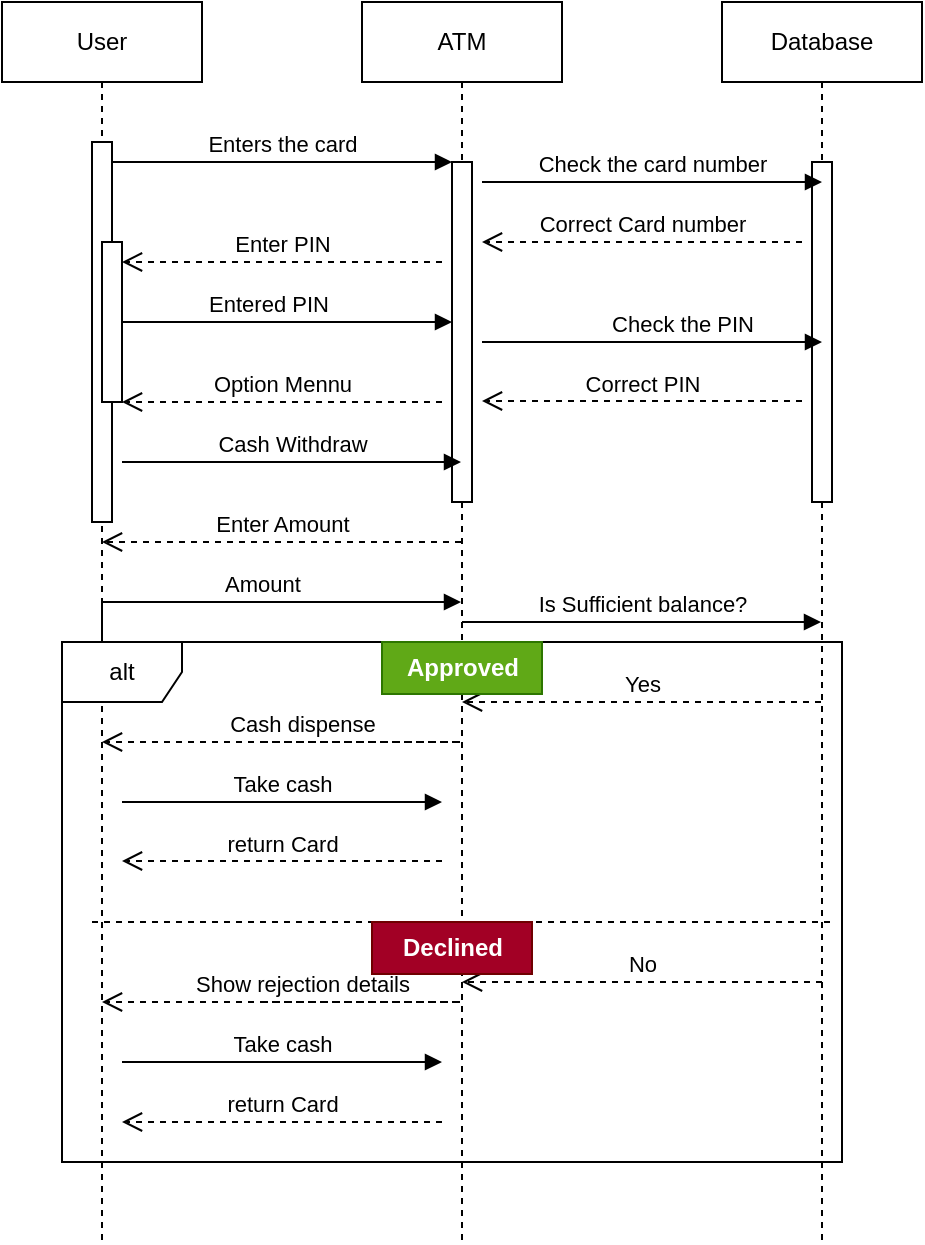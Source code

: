 <mxfile version="21.3.7" type="github">
  <diagram name="Page-1" id="2YBvvXClWsGukQMizWep">
    <mxGraphModel dx="880" dy="476" grid="1" gridSize="10" guides="1" tooltips="1" connect="1" arrows="1" fold="1" page="1" pageScale="1" pageWidth="850" pageHeight="1100" math="0" shadow="0">
      <root>
        <mxCell id="0" />
        <mxCell id="1" parent="0" />
        <mxCell id="aM9ryv3xv72pqoxQDRHE-1" value="User" style="shape=umlLifeline;perimeter=lifelinePerimeter;whiteSpace=wrap;html=1;container=0;dropTarget=0;collapsible=0;recursiveResize=0;outlineConnect=0;portConstraint=eastwest;newEdgeStyle={&quot;edgeStyle&quot;:&quot;elbowEdgeStyle&quot;,&quot;elbow&quot;:&quot;vertical&quot;,&quot;curved&quot;:0,&quot;rounded&quot;:0};" parent="1" vertex="1">
          <mxGeometry x="40" y="40" width="100" height="620" as="geometry" />
        </mxCell>
        <mxCell id="aM9ryv3xv72pqoxQDRHE-2" value="" style="html=1;points=[];perimeter=orthogonalPerimeter;outlineConnect=0;targetShapes=umlLifeline;portConstraint=eastwest;newEdgeStyle={&quot;edgeStyle&quot;:&quot;elbowEdgeStyle&quot;,&quot;elbow&quot;:&quot;vertical&quot;,&quot;curved&quot;:0,&quot;rounded&quot;:0};" parent="aM9ryv3xv72pqoxQDRHE-1" vertex="1">
          <mxGeometry x="45" y="70" width="10" height="190" as="geometry" />
        </mxCell>
        <mxCell id="aM9ryv3xv72pqoxQDRHE-4" value="" style="html=1;points=[];perimeter=orthogonalPerimeter;outlineConnect=0;targetShapes=umlLifeline;portConstraint=eastwest;newEdgeStyle={&quot;edgeStyle&quot;:&quot;elbowEdgeStyle&quot;,&quot;elbow&quot;:&quot;vertical&quot;,&quot;curved&quot;:0,&quot;rounded&quot;:0};" parent="aM9ryv3xv72pqoxQDRHE-1" vertex="1">
          <mxGeometry x="50" y="120" width="10" height="80" as="geometry" />
        </mxCell>
        <mxCell id="aM9ryv3xv72pqoxQDRHE-5" value="ATM" style="shape=umlLifeline;perimeter=lifelinePerimeter;whiteSpace=wrap;html=1;container=0;dropTarget=0;collapsible=0;recursiveResize=0;outlineConnect=0;portConstraint=eastwest;newEdgeStyle={&quot;edgeStyle&quot;:&quot;elbowEdgeStyle&quot;,&quot;elbow&quot;:&quot;vertical&quot;,&quot;curved&quot;:0,&quot;rounded&quot;:0};" parent="1" vertex="1">
          <mxGeometry x="220" y="40" width="100" height="620" as="geometry" />
        </mxCell>
        <mxCell id="aM9ryv3xv72pqoxQDRHE-6" value="" style="html=1;points=[];perimeter=orthogonalPerimeter;outlineConnect=0;targetShapes=umlLifeline;portConstraint=eastwest;newEdgeStyle={&quot;edgeStyle&quot;:&quot;elbowEdgeStyle&quot;,&quot;elbow&quot;:&quot;vertical&quot;,&quot;curved&quot;:0,&quot;rounded&quot;:0};" parent="aM9ryv3xv72pqoxQDRHE-5" vertex="1">
          <mxGeometry x="45" y="80" width="10" height="170" as="geometry" />
        </mxCell>
        <mxCell id="aM9ryv3xv72pqoxQDRHE-7" value="Enters the card" style="html=1;verticalAlign=bottom;endArrow=block;edgeStyle=elbowEdgeStyle;elbow=vertical;curved=0;rounded=0;" parent="1" source="aM9ryv3xv72pqoxQDRHE-2" target="aM9ryv3xv72pqoxQDRHE-6" edge="1">
          <mxGeometry relative="1" as="geometry">
            <mxPoint x="195" y="130" as="sourcePoint" />
            <Array as="points">
              <mxPoint x="180" y="120" />
            </Array>
          </mxGeometry>
        </mxCell>
        <mxCell id="uNjt30kZHBMbRa9RmUfR-1" value="Database" style="shape=umlLifeline;perimeter=lifelinePerimeter;whiteSpace=wrap;html=1;container=0;dropTarget=0;collapsible=0;recursiveResize=0;outlineConnect=0;portConstraint=eastwest;newEdgeStyle={&quot;edgeStyle&quot;:&quot;elbowEdgeStyle&quot;,&quot;elbow&quot;:&quot;vertical&quot;,&quot;curved&quot;:0,&quot;rounded&quot;:0};" vertex="1" parent="1">
          <mxGeometry x="400" y="40" width="100" height="620" as="geometry" />
        </mxCell>
        <mxCell id="uNjt30kZHBMbRa9RmUfR-2" value="" style="html=1;points=[];perimeter=orthogonalPerimeter;outlineConnect=0;targetShapes=umlLifeline;portConstraint=eastwest;newEdgeStyle={&quot;edgeStyle&quot;:&quot;elbowEdgeStyle&quot;,&quot;elbow&quot;:&quot;vertical&quot;,&quot;curved&quot;:0,&quot;rounded&quot;:0};" vertex="1" parent="uNjt30kZHBMbRa9RmUfR-1">
          <mxGeometry x="45" y="80" width="10" height="170" as="geometry" />
        </mxCell>
        <mxCell id="uNjt30kZHBMbRa9RmUfR-4" value="Check the card number" style="html=1;verticalAlign=bottom;endArrow=block;edgeStyle=elbowEdgeStyle;elbow=vertical;curved=0;rounded=0;" edge="1" parent="1">
          <mxGeometry relative="1" as="geometry">
            <mxPoint x="280" y="130" as="sourcePoint" />
            <Array as="points">
              <mxPoint x="365" y="130" />
            </Array>
            <mxPoint x="450" y="130" as="targetPoint" />
          </mxGeometry>
        </mxCell>
        <mxCell id="uNjt30kZHBMbRa9RmUfR-8" value="Entered PIN" style="html=1;verticalAlign=bottom;endArrow=block;edgeStyle=elbowEdgeStyle;elbow=vertical;curved=0;rounded=0;" edge="1" parent="1" target="aM9ryv3xv72pqoxQDRHE-6">
          <mxGeometry relative="1" as="geometry">
            <mxPoint x="100" y="220" as="sourcePoint" />
            <Array as="points">
              <mxPoint x="240" y="200" />
              <mxPoint x="230" y="190" />
              <mxPoint x="230" y="205" />
              <mxPoint x="230" y="190" />
              <mxPoint x="190" y="230" />
            </Array>
            <mxPoint x="270" y="220" as="targetPoint" />
          </mxGeometry>
        </mxCell>
        <mxCell id="uNjt30kZHBMbRa9RmUfR-12" value="Check the PIN" style="html=1;verticalAlign=bottom;endArrow=block;edgeStyle=elbowEdgeStyle;elbow=vertical;curved=0;rounded=0;" edge="1" parent="1">
          <mxGeometry x="0.179" width="80" relative="1" as="geometry">
            <mxPoint x="280" y="210" as="sourcePoint" />
            <mxPoint x="450" y="210" as="targetPoint" />
            <mxPoint as="offset" />
          </mxGeometry>
        </mxCell>
        <mxCell id="uNjt30kZHBMbRa9RmUfR-13" value="Correct PIN" style="html=1;verticalAlign=bottom;endArrow=open;dashed=1;endSize=8;edgeStyle=elbowEdgeStyle;elbow=vertical;curved=0;rounded=0;" edge="1" parent="1">
          <mxGeometry relative="1" as="geometry">
            <mxPoint x="440" y="239.5" as="sourcePoint" />
            <mxPoint x="280" y="239.5" as="targetPoint" />
            <Array as="points">
              <mxPoint x="330" y="239.5" />
              <mxPoint x="360" y="239.5" />
            </Array>
          </mxGeometry>
        </mxCell>
        <mxCell id="uNjt30kZHBMbRa9RmUfR-14" value="Correct Card number" style="html=1;verticalAlign=bottom;endArrow=open;dashed=1;endSize=8;edgeStyle=elbowEdgeStyle;elbow=vertical;curved=0;rounded=0;" edge="1" parent="1">
          <mxGeometry relative="1" as="geometry">
            <mxPoint x="440" y="160" as="sourcePoint" />
            <mxPoint x="280" y="160" as="targetPoint" />
            <Array as="points">
              <mxPoint x="340" y="160" />
            </Array>
          </mxGeometry>
        </mxCell>
        <mxCell id="uNjt30kZHBMbRa9RmUfR-15" value="Enter PIN" style="html=1;verticalAlign=bottom;endArrow=open;dashed=1;endSize=8;edgeStyle=elbowEdgeStyle;elbow=vertical;curved=0;rounded=0;" edge="1" parent="1">
          <mxGeometry relative="1" as="geometry">
            <mxPoint x="260" y="170" as="sourcePoint" />
            <mxPoint x="100" y="170" as="targetPoint" />
            <Array as="points">
              <mxPoint x="150" y="170" />
              <mxPoint x="220" y="160" />
              <mxPoint x="220" y="160" />
              <mxPoint x="230" y="150" />
              <mxPoint x="240" y="150" />
            </Array>
          </mxGeometry>
        </mxCell>
        <mxCell id="uNjt30kZHBMbRa9RmUfR-16" value="Option Mennu" style="html=1;verticalAlign=bottom;endArrow=open;dashed=1;endSize=8;edgeStyle=elbowEdgeStyle;elbow=vertical;curved=0;rounded=0;" edge="1" parent="1">
          <mxGeometry relative="1" as="geometry">
            <mxPoint x="260" y="240" as="sourcePoint" />
            <mxPoint x="100" y="240" as="targetPoint" />
          </mxGeometry>
        </mxCell>
        <mxCell id="uNjt30kZHBMbRa9RmUfR-18" value="Cash Withdraw" style="html=1;verticalAlign=bottom;endArrow=block;edgeStyle=elbowEdgeStyle;elbow=vertical;curved=0;rounded=0;" edge="1" parent="1" target="aM9ryv3xv72pqoxQDRHE-5">
          <mxGeometry width="80" relative="1" as="geometry">
            <mxPoint x="100" y="270" as="sourcePoint" />
            <mxPoint x="180" y="270" as="targetPoint" />
          </mxGeometry>
        </mxCell>
        <mxCell id="uNjt30kZHBMbRa9RmUfR-19" value="Enter Amount" style="html=1;verticalAlign=bottom;endArrow=open;dashed=1;endSize=8;edgeStyle=elbowEdgeStyle;elbow=vertical;curved=0;rounded=0;" edge="1" parent="1" source="aM9ryv3xv72pqoxQDRHE-5" target="aM9ryv3xv72pqoxQDRHE-1">
          <mxGeometry relative="1" as="geometry">
            <mxPoint x="190" y="300" as="sourcePoint" />
            <mxPoint x="110" y="300" as="targetPoint" />
            <Array as="points">
              <mxPoint x="210" y="310" />
              <mxPoint x="220" y="300" />
            </Array>
          </mxGeometry>
        </mxCell>
        <mxCell id="uNjt30kZHBMbRa9RmUfR-20" value="Amount" style="html=1;verticalAlign=bottom;endArrow=block;edgeStyle=elbowEdgeStyle;elbow=vertical;curved=0;rounded=0;" edge="1" parent="1" target="aM9ryv3xv72pqoxQDRHE-5">
          <mxGeometry width="80" relative="1" as="geometry">
            <mxPoint x="90" y="360" as="sourcePoint" />
            <mxPoint x="170" y="360" as="targetPoint" />
            <Array as="points">
              <mxPoint x="220" y="340" />
            </Array>
          </mxGeometry>
        </mxCell>
        <mxCell id="uNjt30kZHBMbRa9RmUfR-21" value="Is Sufficient balance?" style="html=1;verticalAlign=bottom;endArrow=block;edgeStyle=elbowEdgeStyle;elbow=vertical;curved=0;rounded=0;" edge="1" parent="1" target="uNjt30kZHBMbRa9RmUfR-1">
          <mxGeometry width="80" relative="1" as="geometry">
            <mxPoint x="270" y="350" as="sourcePoint" />
            <mxPoint x="350" y="350" as="targetPoint" />
          </mxGeometry>
        </mxCell>
        <mxCell id="uNjt30kZHBMbRa9RmUfR-22" value="Yes" style="html=1;verticalAlign=bottom;endArrow=open;dashed=1;endSize=8;edgeStyle=elbowEdgeStyle;elbow=vertical;curved=0;rounded=0;" edge="1" parent="1" source="uNjt30kZHBMbRa9RmUfR-1" target="aM9ryv3xv72pqoxQDRHE-5">
          <mxGeometry relative="1" as="geometry">
            <mxPoint x="370" y="380" as="sourcePoint" />
            <mxPoint x="290" y="380" as="targetPoint" />
            <Array as="points">
              <mxPoint x="390" y="390" />
              <mxPoint x="410" y="400" />
              <mxPoint x="360" y="430" />
              <mxPoint x="410" y="410" />
              <mxPoint x="370" y="390" />
            </Array>
          </mxGeometry>
        </mxCell>
        <mxCell id="uNjt30kZHBMbRa9RmUfR-23" value="alt" style="shape=umlFrame;whiteSpace=wrap;html=1;pointerEvents=0;" vertex="1" parent="1">
          <mxGeometry x="70" y="360" width="390" height="260" as="geometry" />
        </mxCell>
        <mxCell id="uNjt30kZHBMbRa9RmUfR-26" value="Approved" style="text;align=center;fontStyle=1;verticalAlign=middle;spacingLeft=3;spacingRight=3;strokeColor=#2D7600;rotatable=0;points=[[0,0.5],[1,0.5]];portConstraint=eastwest;html=1;fillColor=#60a917;fontColor=#ffffff;" vertex="1" parent="1">
          <mxGeometry x="230" y="360" width="80" height="26" as="geometry" />
        </mxCell>
        <mxCell id="uNjt30kZHBMbRa9RmUfR-27" value="Cash dispense" style="html=1;verticalAlign=bottom;endArrow=open;dashed=1;endSize=8;edgeStyle=elbowEdgeStyle;elbow=vertical;curved=0;rounded=0;" edge="1" parent="1">
          <mxGeometry x="0.286" relative="1" as="geometry">
            <mxPoint x="170" y="410" as="sourcePoint" />
            <mxPoint x="90" y="410" as="targetPoint" />
            <Array as="points">
              <mxPoint x="270" y="410" />
            </Array>
            <mxPoint as="offset" />
          </mxGeometry>
        </mxCell>
        <mxCell id="uNjt30kZHBMbRa9RmUfR-28" value="Take cash" style="html=1;verticalAlign=bottom;endArrow=block;edgeStyle=elbowEdgeStyle;elbow=vertical;curved=0;rounded=0;" edge="1" parent="1">
          <mxGeometry width="80" relative="1" as="geometry">
            <mxPoint x="100" y="440" as="sourcePoint" />
            <mxPoint x="260" y="440" as="targetPoint" />
          </mxGeometry>
        </mxCell>
        <mxCell id="uNjt30kZHBMbRa9RmUfR-29" value="return Card" style="html=1;verticalAlign=bottom;endArrow=open;dashed=1;endSize=8;edgeStyle=elbowEdgeStyle;elbow=vertical;curved=0;rounded=0;" edge="1" parent="1">
          <mxGeometry relative="1" as="geometry">
            <mxPoint x="260" y="469.5" as="sourcePoint" />
            <mxPoint x="100" y="469.5" as="targetPoint" />
          </mxGeometry>
        </mxCell>
        <mxCell id="uNjt30kZHBMbRa9RmUfR-30" value="" style="endArrow=none;dashed=1;html=1;rounded=0;" edge="1" parent="1">
          <mxGeometry width="50" height="50" relative="1" as="geometry">
            <mxPoint x="85" y="500" as="sourcePoint" />
            <mxPoint x="455" y="500" as="targetPoint" />
          </mxGeometry>
        </mxCell>
        <mxCell id="uNjt30kZHBMbRa9RmUfR-31" value="No" style="html=1;verticalAlign=bottom;endArrow=open;dashed=1;endSize=8;edgeStyle=elbowEdgeStyle;elbow=vertical;curved=0;rounded=0;" edge="1" parent="1">
          <mxGeometry relative="1" as="geometry">
            <mxPoint x="450" y="530" as="sourcePoint" />
            <mxPoint x="270" y="530" as="targetPoint" />
            <Array as="points">
              <mxPoint x="390" y="530" />
              <mxPoint x="410" y="540" />
              <mxPoint x="360" y="570" />
              <mxPoint x="410" y="550" />
              <mxPoint x="370" y="530" />
            </Array>
          </mxGeometry>
        </mxCell>
        <mxCell id="uNjt30kZHBMbRa9RmUfR-32" value="Show rejection details" style="html=1;verticalAlign=bottom;endArrow=open;dashed=1;endSize=8;edgeStyle=elbowEdgeStyle;elbow=vertical;curved=0;rounded=0;" edge="1" parent="1">
          <mxGeometry x="0.286" relative="1" as="geometry">
            <mxPoint x="170" y="540" as="sourcePoint" />
            <mxPoint x="90" y="540" as="targetPoint" />
            <Array as="points">
              <mxPoint x="270" y="540" />
            </Array>
            <mxPoint as="offset" />
          </mxGeometry>
        </mxCell>
        <mxCell id="uNjt30kZHBMbRa9RmUfR-33" value="Take cash" style="html=1;verticalAlign=bottom;endArrow=block;edgeStyle=elbowEdgeStyle;elbow=vertical;curved=0;rounded=0;" edge="1" parent="1">
          <mxGeometry width="80" relative="1" as="geometry">
            <mxPoint x="100" y="570" as="sourcePoint" />
            <mxPoint x="260" y="570" as="targetPoint" />
          </mxGeometry>
        </mxCell>
        <mxCell id="uNjt30kZHBMbRa9RmUfR-34" value="return Card" style="html=1;verticalAlign=bottom;endArrow=open;dashed=1;endSize=8;edgeStyle=elbowEdgeStyle;elbow=vertical;curved=0;rounded=0;" edge="1" parent="1">
          <mxGeometry relative="1" as="geometry">
            <mxPoint x="260" y="600" as="sourcePoint" />
            <mxPoint x="100" y="600" as="targetPoint" />
          </mxGeometry>
        </mxCell>
        <mxCell id="uNjt30kZHBMbRa9RmUfR-36" value="Declined" style="text;align=center;fontStyle=1;verticalAlign=middle;spacingLeft=3;spacingRight=3;strokeColor=#6F0000;rotatable=0;points=[[0,0.5],[1,0.5]];portConstraint=eastwest;html=1;fillColor=#a20025;fontColor=#ffffff;" vertex="1" parent="1">
          <mxGeometry x="225" y="500" width="80" height="26" as="geometry" />
        </mxCell>
      </root>
    </mxGraphModel>
  </diagram>
</mxfile>
